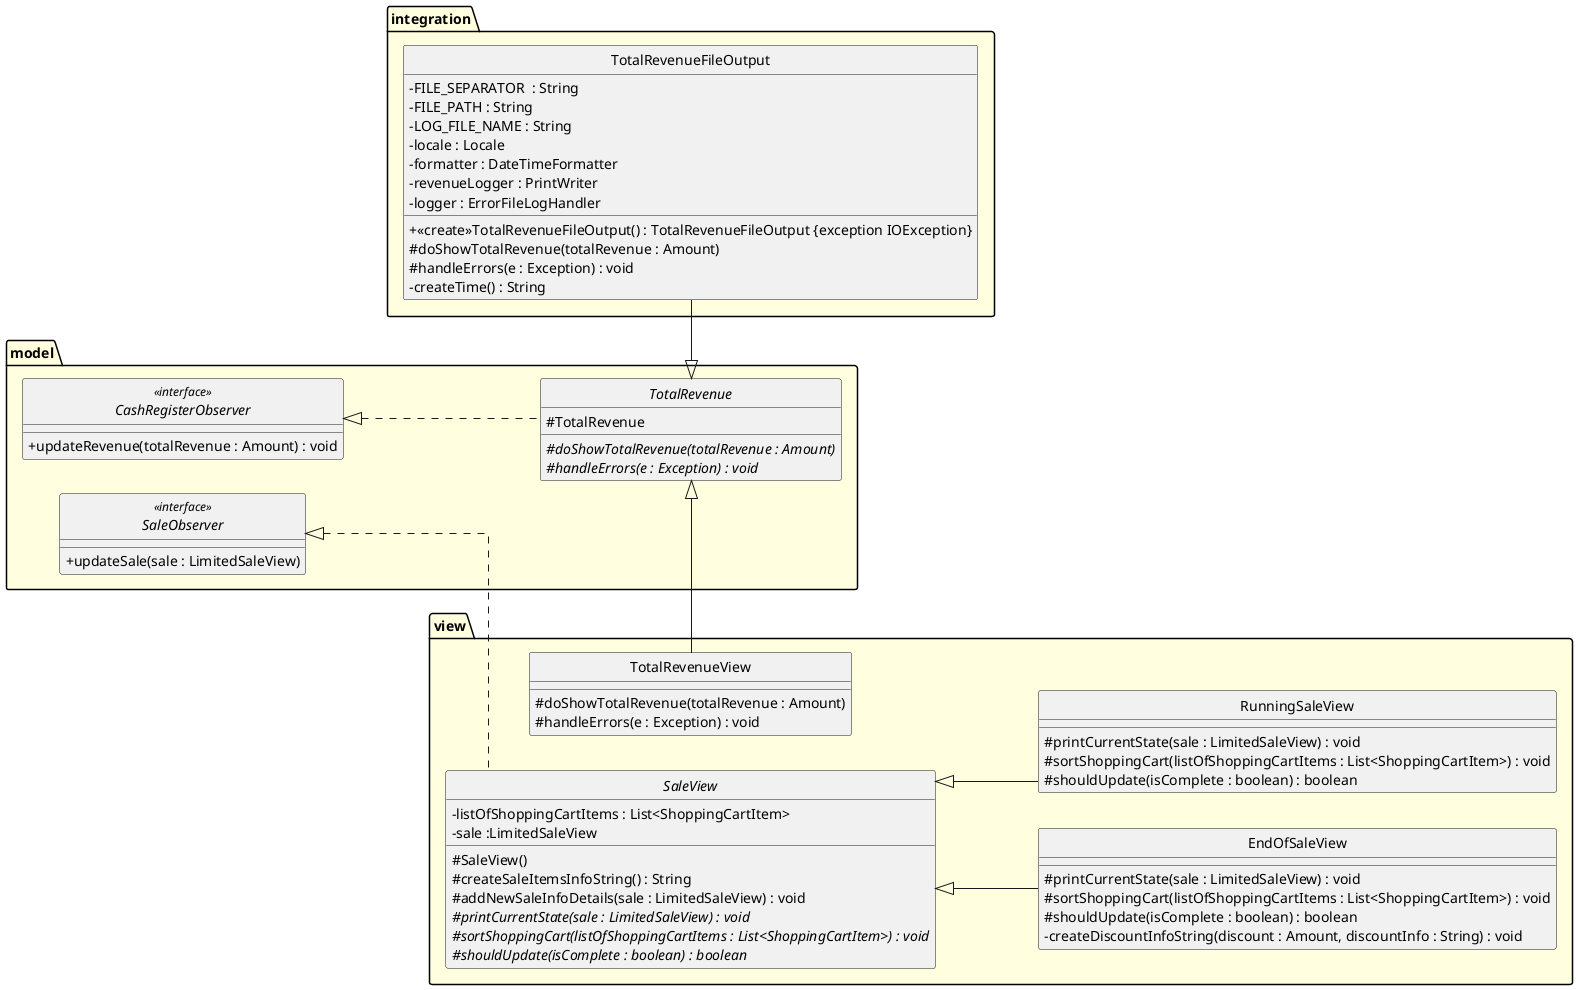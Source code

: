 @startuml
hide circle
skinparam linetype ortho
skinparam package {
BackgroundColor LightYellow
}
'top to bottom direction
left to right direction
skinparam ClassAttributeIconSize 0

package model {
  abstract class TotalRevenue {
# TotalRevenue
# {abstract} doShowTotalRevenue(totalRevenue : Amount)
# {abstract} handleErrors(e : Exception) : void
}
  interface SaleObserver <<interface>> {
+ updateSale(sale : LimitedSaleView)
  }
  interface CashRegisterObserver <<interface>> {
+ updateRevenue(totalRevenue : Amount) : void
  }
}

package view {
  abstract class SaleView {
  - listOfShoppingCartItems : List<ShoppingCartItem>
  - sale :LimitedSaleView
  # SaleView()
  # createSaleItemsInfoString() : String
  # addNewSaleInfoDetails(sale : LimitedSaleView) : void
  # {abstract} printCurrentState(sale : LimitedSaleView) : void
  # {abstract} sortShoppingCart(listOfShoppingCartItems : List<ShoppingCartItem>) : void
  # {abstract} shouldUpdate(isComplete : boolean) : boolean
  }
  class EndOfSaleView {
  # printCurrentState(sale : LimitedSaleView) : void
  # sortShoppingCart(listOfShoppingCartItems : List<ShoppingCartItem>) : void
  # shouldUpdate(isComplete : boolean) : boolean
  - createDiscountInfoString(discount : Amount, discountInfo : String) : void
    }
  class TotalRevenueView {
  # doShowTotalRevenue(totalRevenue : Amount)
  # handleErrors(e : Exception) : void
  }
  class RunningSaleView {
  # printCurrentState(sale : LimitedSaleView) : void
  # sortShoppingCart(listOfShoppingCartItems : List<ShoppingCartItem>) : void
  # shouldUpdate(isComplete : boolean) : boolean
  }
}
package integration {
  class TotalRevenueFileOutput {
  - FILE_SEPARATOR  : String
  - FILE_PATH : String
  - LOG_FILE_NAME : String
  - locale : Locale
  - formatter : DateTimeFormatter
  - revenueLogger : PrintWriter
  - logger : ErrorFileLogHandler
  + <<create>>TotalRevenueFileOutput() : TotalRevenueFileOutput {exception IOException}
  # doShowTotalRevenue(totalRevenue : Amount)
  # handleErrors(e : Exception) : void
  - createTime() : String
  }
}

'interfaces
CashRegisterObserver <|-[dashed]- TotalRevenue
TotalRevenue <|- TotalRevenueView
TotalRevenue <|- TotalRevenueFileOutput

SaleObserver <|-[dashed]- SaleView
SaleView <|-- EndOfSaleView
SaleView <|-- RunningSaleView

@enduml